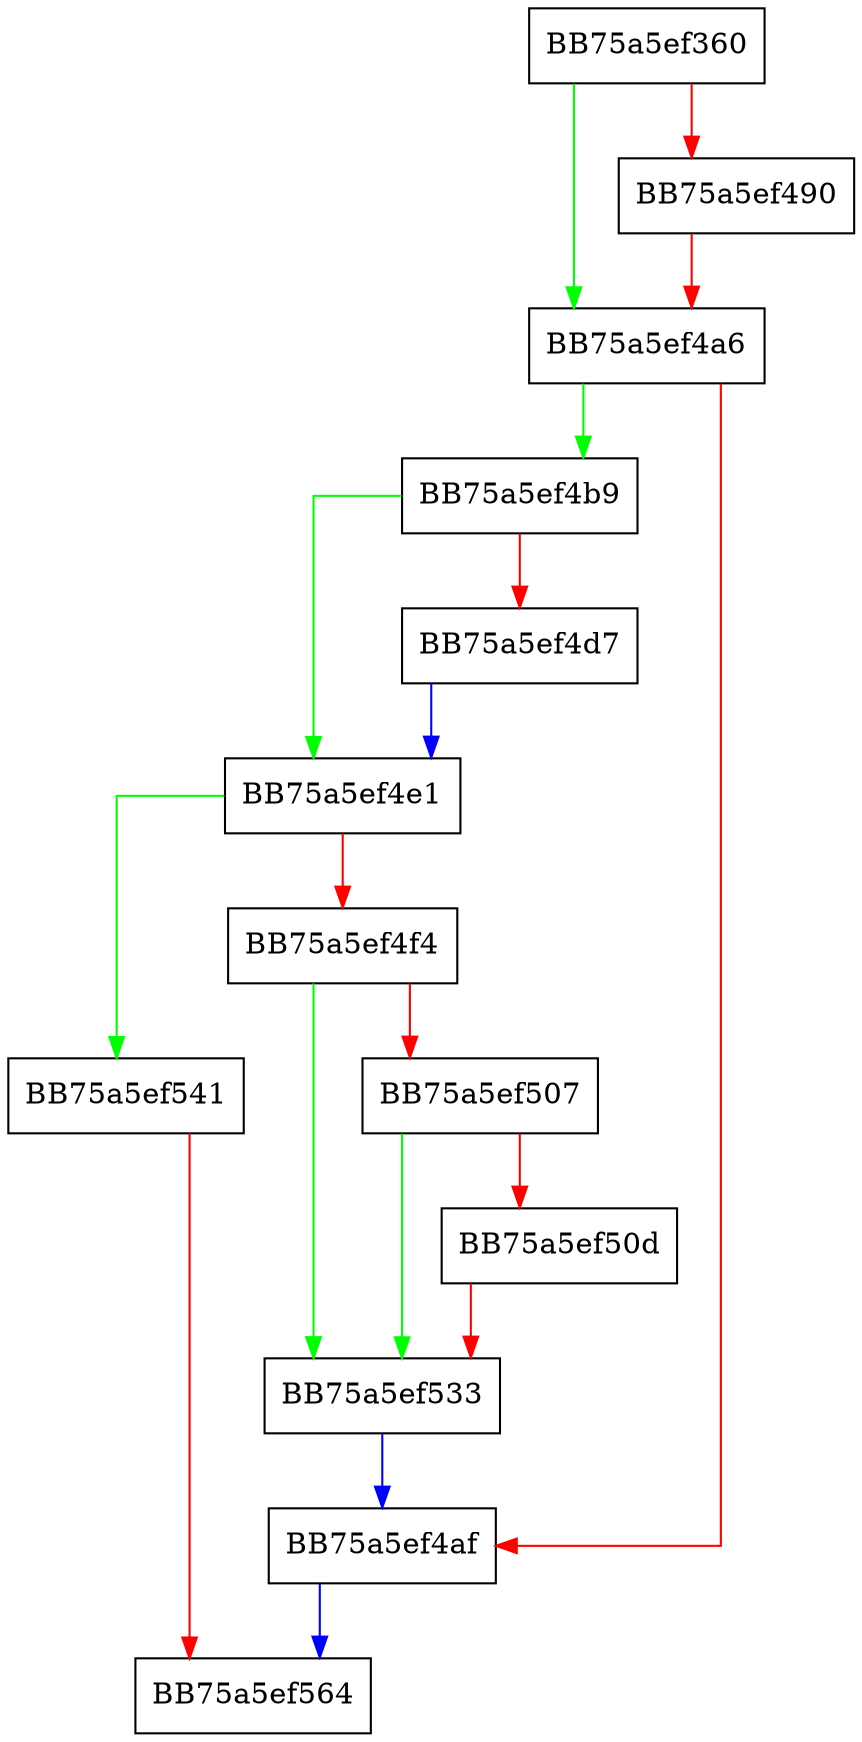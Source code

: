 digraph sysio_init_module {
  node [shape="box"];
  graph [splines=ortho];
  BB75a5ef360 -> BB75a5ef4a6 [color="green"];
  BB75a5ef360 -> BB75a5ef490 [color="red"];
  BB75a5ef490 -> BB75a5ef4a6 [color="red"];
  BB75a5ef4a6 -> BB75a5ef4b9 [color="green"];
  BB75a5ef4a6 -> BB75a5ef4af [color="red"];
  BB75a5ef4af -> BB75a5ef564 [color="blue"];
  BB75a5ef4b9 -> BB75a5ef4e1 [color="green"];
  BB75a5ef4b9 -> BB75a5ef4d7 [color="red"];
  BB75a5ef4d7 -> BB75a5ef4e1 [color="blue"];
  BB75a5ef4e1 -> BB75a5ef541 [color="green"];
  BB75a5ef4e1 -> BB75a5ef4f4 [color="red"];
  BB75a5ef4f4 -> BB75a5ef533 [color="green"];
  BB75a5ef4f4 -> BB75a5ef507 [color="red"];
  BB75a5ef507 -> BB75a5ef533 [color="green"];
  BB75a5ef507 -> BB75a5ef50d [color="red"];
  BB75a5ef50d -> BB75a5ef533 [color="red"];
  BB75a5ef533 -> BB75a5ef4af [color="blue"];
  BB75a5ef541 -> BB75a5ef564 [color="red"];
}